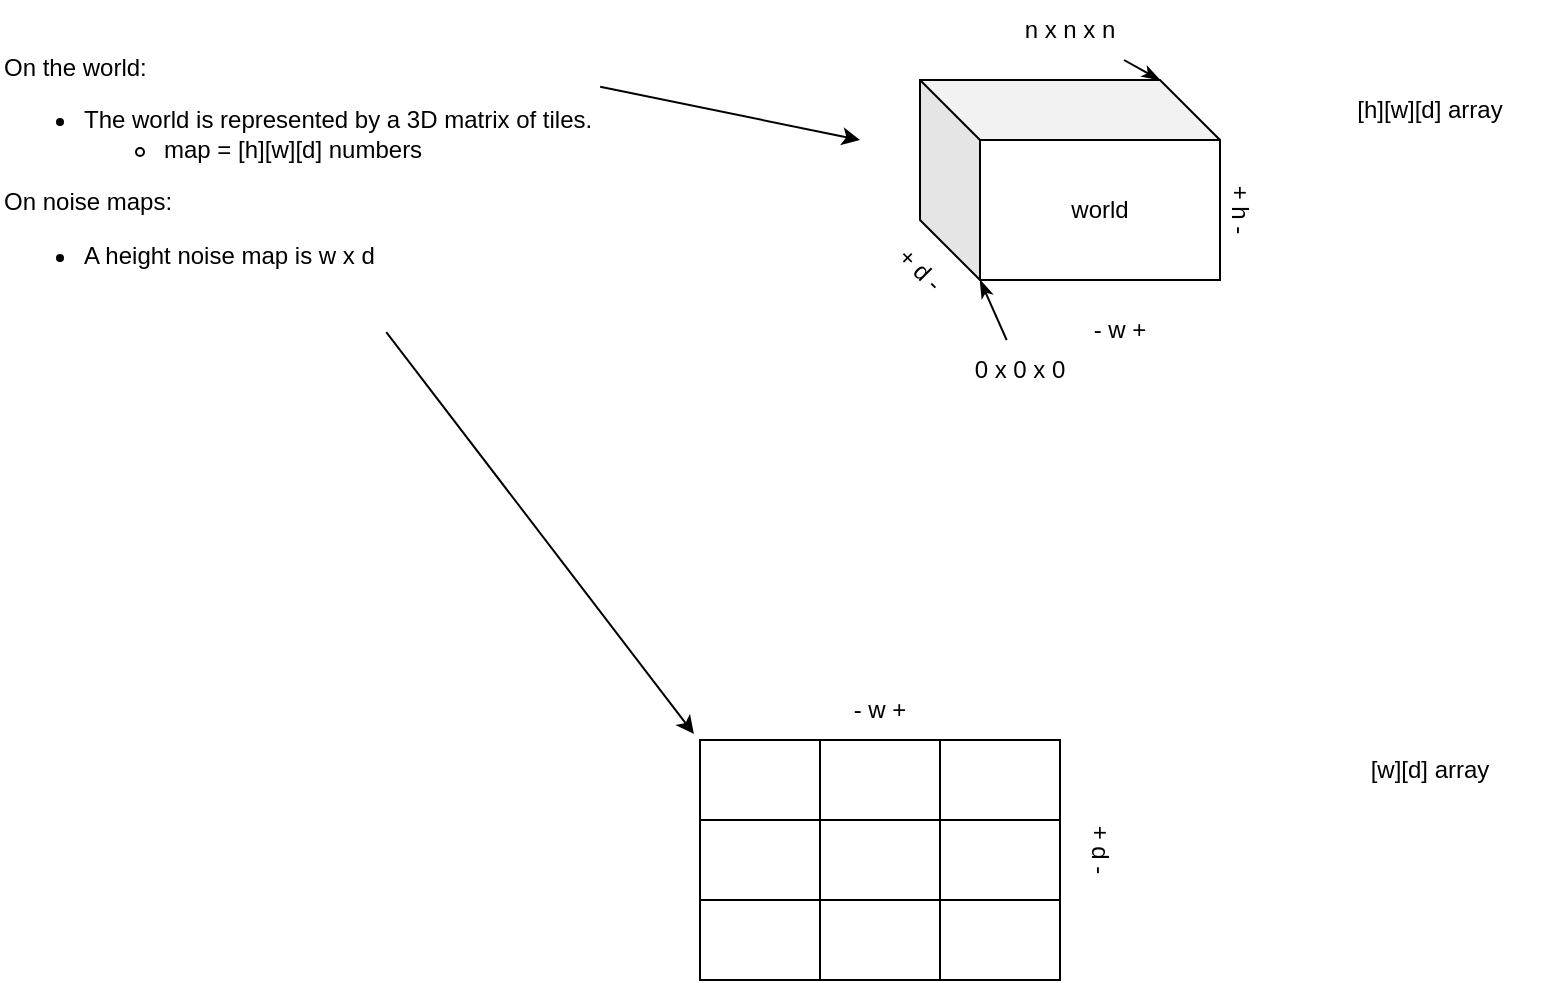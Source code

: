 <mxfile version="18.0.3" type="device"><diagram id="2VkalN9mweiK5bIM8phF" name="Page-1"><mxGraphModel dx="1038" dy="539" grid="1" gridSize="10" guides="1" tooltips="1" connect="1" arrows="1" fold="1" page="1" pageScale="1" pageWidth="827" pageHeight="1169" math="0" shadow="0"><root><mxCell id="0"/><mxCell id="1" parent="0"/><mxCell id="HYEEiLvwlD3vViqXsJ1J-1" value="&lt;div&gt;On the world:&lt;/div&gt;&lt;ul&gt;&lt;li&gt;The world is represented by a 3D matrix of tiles.&lt;/li&gt;&lt;ul&gt;&lt;li&gt;map = [h][w][d] numbers&lt;/li&gt;&lt;/ul&gt;&lt;/ul&gt;&lt;div&gt;On noise maps:&lt;/div&gt;&lt;div&gt;&lt;ul&gt;&lt;li&gt;A height noise map is w x d&lt;span style=&quot;white-space: pre;&quot;&gt;&#9;&lt;/span&gt;&lt;/li&gt;&lt;/ul&gt;&lt;/div&gt;" style="text;html=1;strokeColor=none;fillColor=none;align=left;verticalAlign=top;whiteSpace=wrap;rounded=0;" vertex="1" parent="1"><mxGeometry y="30" width="310" height="140" as="geometry"/></mxCell><mxCell id="HYEEiLvwlD3vViqXsJ1J-3" value="world" style="shape=cube;whiteSpace=wrap;html=1;boundedLbl=1;backgroundOutline=1;darkOpacity=0.05;darkOpacity2=0.1;size=30;" vertex="1" parent="1"><mxGeometry x="460" y="50" width="150" height="100" as="geometry"/></mxCell><mxCell id="HYEEiLvwlD3vViqXsJ1J-4" value="- w +" style="text;html=1;strokeColor=none;fillColor=none;align=center;verticalAlign=middle;whiteSpace=wrap;rounded=0;" vertex="1" parent="1"><mxGeometry x="410" y="350" width="60" height="30" as="geometry"/></mxCell><mxCell id="HYEEiLvwlD3vViqXsJ1J-5" value="+ d -" style="text;html=1;strokeColor=none;fillColor=none;align=center;verticalAlign=middle;whiteSpace=wrap;rounded=0;rotation=45;" vertex="1" parent="1"><mxGeometry x="430" y="130" width="60" height="30" as="geometry"/></mxCell><mxCell id="HYEEiLvwlD3vViqXsJ1J-6" value="+ h -" style="text;html=1;strokeColor=none;fillColor=none;align=center;verticalAlign=middle;whiteSpace=wrap;rounded=0;rotation=90;" vertex="1" parent="1"><mxGeometry x="590" y="100" width="60" height="30" as="geometry"/></mxCell><mxCell id="HYEEiLvwlD3vViqXsJ1J-8" style="rounded=0;orthogonalLoop=1;jettySize=auto;html=1;endArrow=classicThin;endFill=1;" edge="1" parent="1" source="HYEEiLvwlD3vViqXsJ1J-7"><mxGeometry relative="1" as="geometry"><mxPoint x="490" y="150" as="targetPoint"/></mxGeometry></mxCell><mxCell id="HYEEiLvwlD3vViqXsJ1J-7" value="0 x 0 x 0" style="text;html=1;strokeColor=none;fillColor=none;align=center;verticalAlign=middle;whiteSpace=wrap;rounded=0;rotation=0;" vertex="1" parent="1"><mxGeometry x="480" y="180" width="60" height="30" as="geometry"/></mxCell><mxCell id="HYEEiLvwlD3vViqXsJ1J-12" style="edgeStyle=none;rounded=0;orthogonalLoop=1;jettySize=auto;html=1;entryX=0;entryY=0;entryDx=120;entryDy=0;entryPerimeter=0;endArrow=classicThin;endFill=1;" edge="1" parent="1" source="HYEEiLvwlD3vViqXsJ1J-11" target="HYEEiLvwlD3vViqXsJ1J-3"><mxGeometry relative="1" as="geometry"/></mxCell><mxCell id="HYEEiLvwlD3vViqXsJ1J-11" value="n x n x n" style="text;html=1;strokeColor=none;fillColor=none;align=center;verticalAlign=middle;whiteSpace=wrap;rounded=0;rotation=0;" vertex="1" parent="1"><mxGeometry x="505" y="10" width="60" height="30" as="geometry"/></mxCell><mxCell id="HYEEiLvwlD3vViqXsJ1J-13" value="" style="endArrow=classic;html=1;rounded=0;exitX=0.968;exitY=0.167;exitDx=0;exitDy=0;exitPerimeter=0;" edge="1" parent="1" source="HYEEiLvwlD3vViqXsJ1J-1"><mxGeometry width="50" height="50" relative="1" as="geometry"><mxPoint x="390" y="310" as="sourcePoint"/><mxPoint x="430" y="80" as="targetPoint"/></mxGeometry></mxCell><mxCell id="HYEEiLvwlD3vViqXsJ1J-14" value="" style="shape=table;html=1;whiteSpace=wrap;startSize=0;container=1;collapsible=0;childLayout=tableLayout;" vertex="1" parent="1"><mxGeometry x="350" y="380" width="180" height="120" as="geometry"/></mxCell><mxCell id="HYEEiLvwlD3vViqXsJ1J-15" value="" style="shape=tableRow;horizontal=0;startSize=0;swimlaneHead=0;swimlaneBody=0;top=0;left=0;bottom=0;right=0;collapsible=0;dropTarget=0;fillColor=none;points=[[0,0.5],[1,0.5]];portConstraint=eastwest;" vertex="1" parent="HYEEiLvwlD3vViqXsJ1J-14"><mxGeometry width="180" height="40" as="geometry"/></mxCell><mxCell id="HYEEiLvwlD3vViqXsJ1J-16" value="" style="shape=partialRectangle;html=1;whiteSpace=wrap;connectable=0;fillColor=none;top=0;left=0;bottom=0;right=0;overflow=hidden;" vertex="1" parent="HYEEiLvwlD3vViqXsJ1J-15"><mxGeometry width="60" height="40" as="geometry"><mxRectangle width="60" height="40" as="alternateBounds"/></mxGeometry></mxCell><mxCell id="HYEEiLvwlD3vViqXsJ1J-17" value="" style="shape=partialRectangle;html=1;whiteSpace=wrap;connectable=0;fillColor=none;top=0;left=0;bottom=0;right=0;overflow=hidden;" vertex="1" parent="HYEEiLvwlD3vViqXsJ1J-15"><mxGeometry x="60" width="60" height="40" as="geometry"><mxRectangle width="60" height="40" as="alternateBounds"/></mxGeometry></mxCell><mxCell id="HYEEiLvwlD3vViqXsJ1J-18" value="" style="shape=partialRectangle;html=1;whiteSpace=wrap;connectable=0;fillColor=none;top=0;left=0;bottom=0;right=0;overflow=hidden;" vertex="1" parent="HYEEiLvwlD3vViqXsJ1J-15"><mxGeometry x="120" width="60" height="40" as="geometry"><mxRectangle width="60" height="40" as="alternateBounds"/></mxGeometry></mxCell><mxCell id="HYEEiLvwlD3vViqXsJ1J-19" value="" style="shape=tableRow;horizontal=0;startSize=0;swimlaneHead=0;swimlaneBody=0;top=0;left=0;bottom=0;right=0;collapsible=0;dropTarget=0;fillColor=none;points=[[0,0.5],[1,0.5]];portConstraint=eastwest;" vertex="1" parent="HYEEiLvwlD3vViqXsJ1J-14"><mxGeometry y="40" width="180" height="40" as="geometry"/></mxCell><mxCell id="HYEEiLvwlD3vViqXsJ1J-20" value="" style="shape=partialRectangle;html=1;whiteSpace=wrap;connectable=0;fillColor=none;top=0;left=0;bottom=0;right=0;overflow=hidden;" vertex="1" parent="HYEEiLvwlD3vViqXsJ1J-19"><mxGeometry width="60" height="40" as="geometry"><mxRectangle width="60" height="40" as="alternateBounds"/></mxGeometry></mxCell><mxCell id="HYEEiLvwlD3vViqXsJ1J-21" value="" style="shape=partialRectangle;html=1;whiteSpace=wrap;connectable=0;fillColor=none;top=0;left=0;bottom=0;right=0;overflow=hidden;" vertex="1" parent="HYEEiLvwlD3vViqXsJ1J-19"><mxGeometry x="60" width="60" height="40" as="geometry"><mxRectangle width="60" height="40" as="alternateBounds"/></mxGeometry></mxCell><mxCell id="HYEEiLvwlD3vViqXsJ1J-22" value="" style="shape=partialRectangle;html=1;whiteSpace=wrap;connectable=0;fillColor=none;top=0;left=0;bottom=0;right=0;overflow=hidden;" vertex="1" parent="HYEEiLvwlD3vViqXsJ1J-19"><mxGeometry x="120" width="60" height="40" as="geometry"><mxRectangle width="60" height="40" as="alternateBounds"/></mxGeometry></mxCell><mxCell id="HYEEiLvwlD3vViqXsJ1J-23" value="" style="shape=tableRow;horizontal=0;startSize=0;swimlaneHead=0;swimlaneBody=0;top=0;left=0;bottom=0;right=0;collapsible=0;dropTarget=0;fillColor=none;points=[[0,0.5],[1,0.5]];portConstraint=eastwest;" vertex="1" parent="HYEEiLvwlD3vViqXsJ1J-14"><mxGeometry y="80" width="180" height="40" as="geometry"/></mxCell><mxCell id="HYEEiLvwlD3vViqXsJ1J-24" value="" style="shape=partialRectangle;html=1;whiteSpace=wrap;connectable=0;fillColor=none;top=0;left=0;bottom=0;right=0;overflow=hidden;" vertex="1" parent="HYEEiLvwlD3vViqXsJ1J-23"><mxGeometry width="60" height="40" as="geometry"><mxRectangle width="60" height="40" as="alternateBounds"/></mxGeometry></mxCell><mxCell id="HYEEiLvwlD3vViqXsJ1J-25" value="" style="shape=partialRectangle;html=1;whiteSpace=wrap;connectable=0;fillColor=none;top=0;left=0;bottom=0;right=0;overflow=hidden;" vertex="1" parent="HYEEiLvwlD3vViqXsJ1J-23"><mxGeometry x="60" width="60" height="40" as="geometry"><mxRectangle width="60" height="40" as="alternateBounds"/></mxGeometry></mxCell><mxCell id="HYEEiLvwlD3vViqXsJ1J-26" value="" style="shape=partialRectangle;html=1;whiteSpace=wrap;connectable=0;fillColor=none;top=0;left=0;bottom=0;right=0;overflow=hidden;pointerEvents=1;" vertex="1" parent="HYEEiLvwlD3vViqXsJ1J-23"><mxGeometry x="120" width="60" height="40" as="geometry"><mxRectangle width="60" height="40" as="alternateBounds"/></mxGeometry></mxCell><mxCell id="HYEEiLvwlD3vViqXsJ1J-47" value="[h][w][d] array" style="text;html=1;strokeColor=none;fillColor=none;align=center;verticalAlign=middle;whiteSpace=wrap;rounded=0;rotation=0;" vertex="1" parent="1"><mxGeometry x="660" y="50" width="110" height="30" as="geometry"/></mxCell><mxCell id="HYEEiLvwlD3vViqXsJ1J-49" value="[w][d] array" style="text;html=1;strokeColor=none;fillColor=none;align=center;verticalAlign=middle;whiteSpace=wrap;rounded=0;rotation=0;" vertex="1" parent="1"><mxGeometry x="660" y="380" width="110" height="30" as="geometry"/></mxCell><mxCell id="HYEEiLvwlD3vViqXsJ1J-50" value="- w +" style="text;html=1;strokeColor=none;fillColor=none;align=center;verticalAlign=middle;whiteSpace=wrap;rounded=0;" vertex="1" parent="1"><mxGeometry x="530" y="160" width="60" height="30" as="geometry"/></mxCell><mxCell id="HYEEiLvwlD3vViqXsJ1J-51" value="+ d -" style="text;html=1;strokeColor=none;fillColor=none;align=center;verticalAlign=middle;whiteSpace=wrap;rounded=0;rotation=90;" vertex="1" parent="1"><mxGeometry x="520" y="420" width="60" height="30" as="geometry"/></mxCell><mxCell id="HYEEiLvwlD3vViqXsJ1J-52" value="" style="endArrow=classic;html=1;rounded=0;exitX=0.623;exitY=1.043;exitDx=0;exitDy=0;exitPerimeter=0;entryX=-0.017;entryY=-0.075;entryDx=0;entryDy=0;entryPerimeter=0;" edge="1" parent="1" source="HYEEiLvwlD3vViqXsJ1J-1" target="HYEEiLvwlD3vViqXsJ1J-15"><mxGeometry width="50" height="50" relative="1" as="geometry"><mxPoint x="310.08" y="63.38" as="sourcePoint"/><mxPoint x="440" y="90" as="targetPoint"/></mxGeometry></mxCell></root></mxGraphModel></diagram></mxfile>